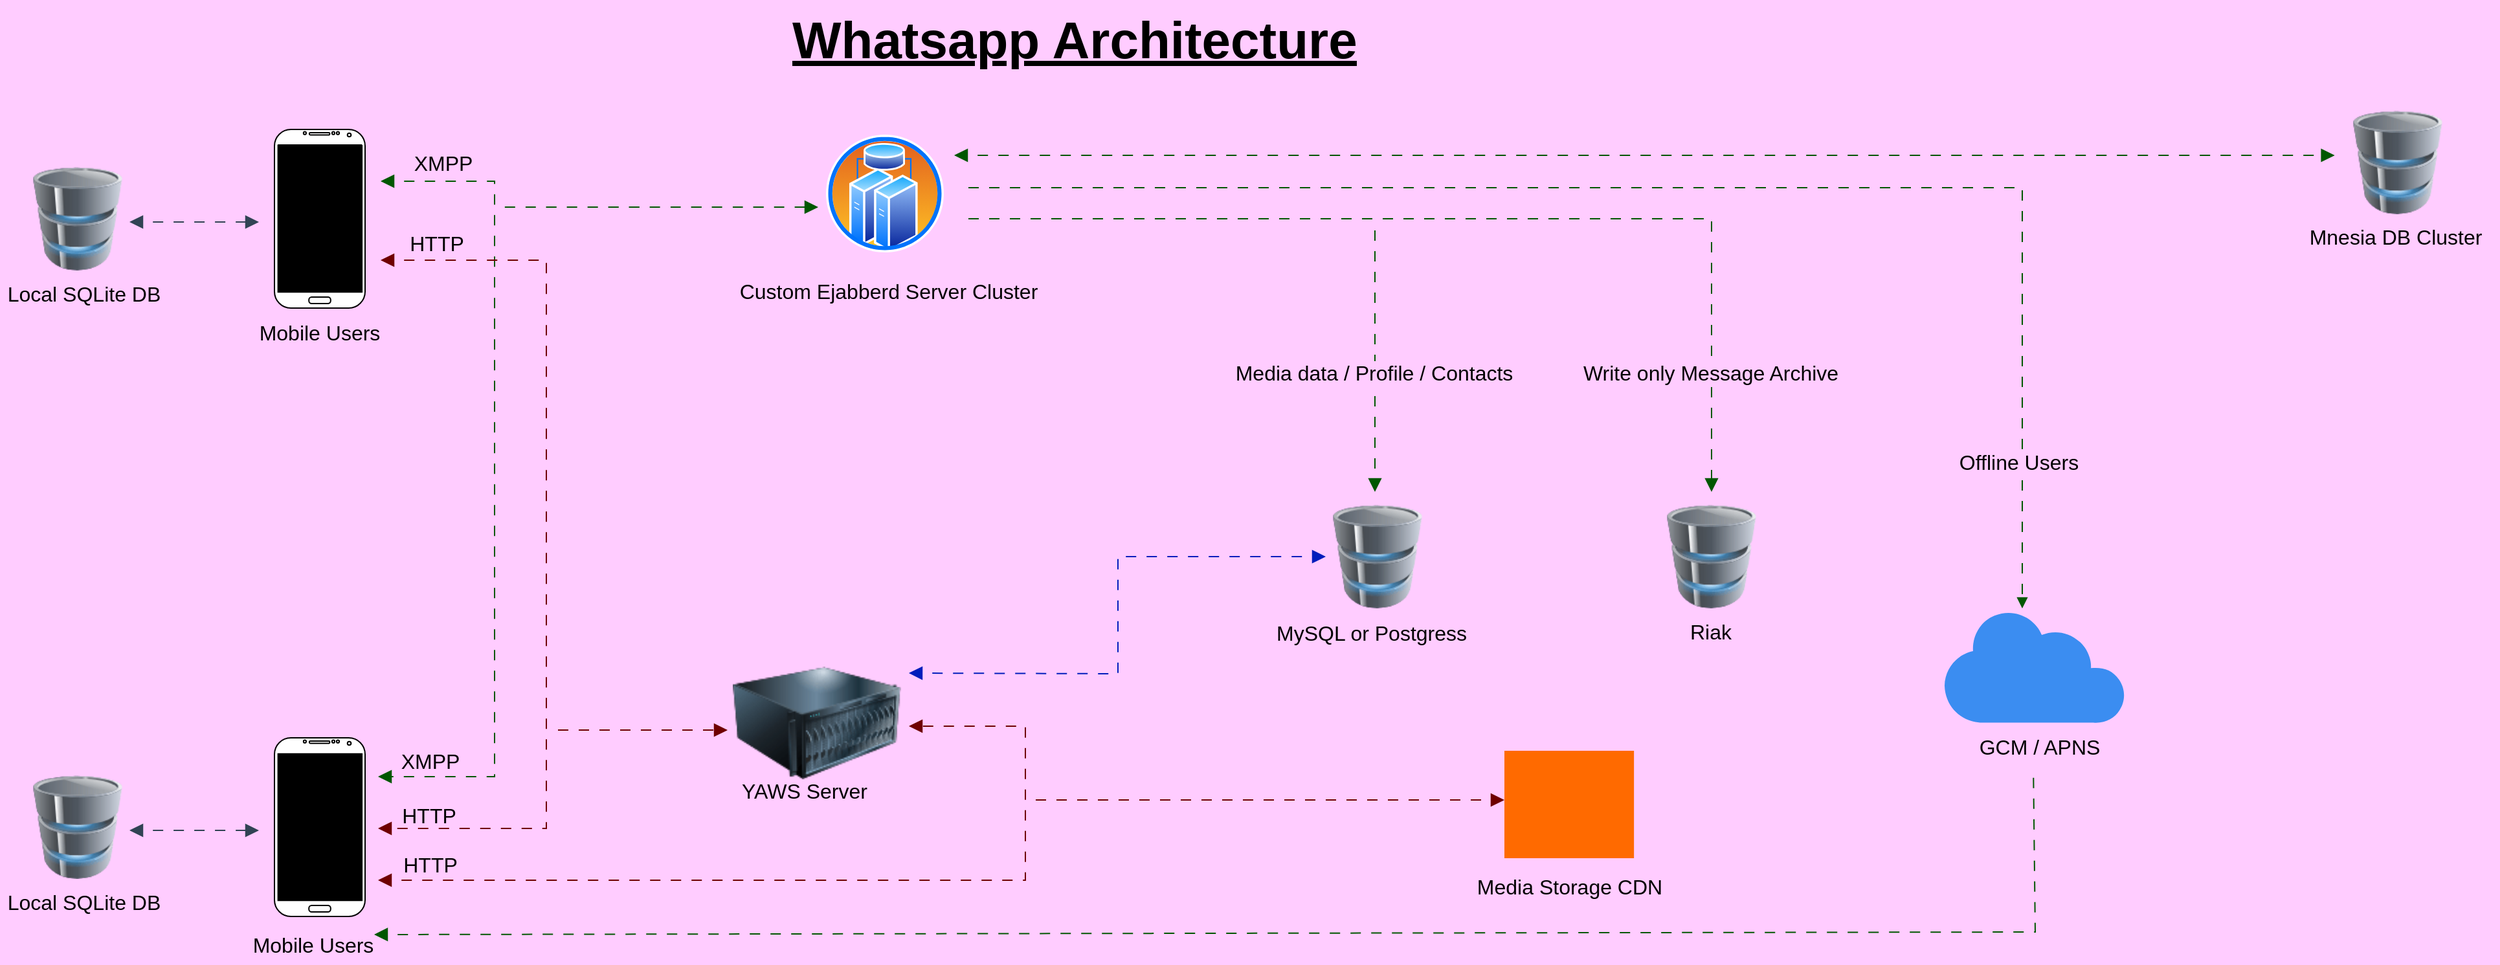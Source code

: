 <mxfile version="24.8.6">
  <diagram id="Ht1M8jgEwFfnCIfOTk4-" name="Page-1">
    <mxGraphModel dx="2333" dy="1987" grid="0" gridSize="10" guides="1" tooltips="1" connect="1" arrows="1" fold="1" page="1" pageScale="1" pageWidth="1169" pageHeight="827" background="#FFCCFF" math="0" shadow="0">
      <root>
        <mxCell id="0" />
        <mxCell id="1" parent="0" />
        <mxCell id="_X6kVFaS-KWYFm75VmPG-21" value="" style="edgeStyle=orthogonalEdgeStyle;html=1;endArrow=block;elbow=vertical;startArrow=block;startFill=1;endFill=1;strokeColor=#005700;rounded=0;fontSize=12;startSize=8;endSize=8;flowAnimation=1;fillColor=#008a00;" parent="1" edge="1">
          <mxGeometry width="100" relative="1" as="geometry">
            <mxPoint x="332" y="-680" as="sourcePoint" />
            <mxPoint x="330" y="-220" as="targetPoint" />
            <Array as="points">
              <mxPoint x="420" y="-680" />
              <mxPoint x="420" y="-220" />
              <mxPoint x="332" y="-220" />
            </Array>
          </mxGeometry>
        </mxCell>
        <mxCell id="_X6kVFaS-KWYFm75VmPG-24" value="XMPP" style="text;html=1;align=center;verticalAlign=middle;resizable=0;points=[];autosize=1;strokeColor=none;fillColor=none;fontSize=16;" parent="1" vertex="1">
          <mxGeometry x="345" y="-709.5" width="70" height="30" as="geometry" />
        </mxCell>
        <mxCell id="_X6kVFaS-KWYFm75VmPG-25" value="HTTP" style="text;html=1;align=center;verticalAlign=middle;resizable=0;points=[];autosize=1;strokeColor=none;fillColor=none;fontSize=16;" parent="1" vertex="1">
          <mxGeometry x="340" y="-647" width="70" height="30" as="geometry" />
        </mxCell>
        <mxCell id="_X6kVFaS-KWYFm75VmPG-26" value="XMPP" style="text;html=1;align=center;verticalAlign=middle;resizable=0;points=[];autosize=1;strokeColor=none;fillColor=none;fontSize=16;" parent="1" vertex="1">
          <mxGeometry x="335" y="-247" width="70" height="30" as="geometry" />
        </mxCell>
        <mxCell id="_X6kVFaS-KWYFm75VmPG-27" value="HTTP" style="text;html=1;align=center;verticalAlign=middle;resizable=0;points=[];autosize=1;strokeColor=none;fillColor=none;fontSize=16;" parent="1" vertex="1">
          <mxGeometry x="334" y="-205" width="70" height="30" as="geometry" />
        </mxCell>
        <mxCell id="_X6kVFaS-KWYFm75VmPG-30" value="" style="edgeStyle=orthogonalEdgeStyle;html=1;endArrow=block;elbow=vertical;startArrow=block;startFill=1;endFill=1;strokeColor=#6F0000;rounded=0;fontSize=12;startSize=8;endSize=8;flowAnimation=1;fillColor=#a20025;" parent="1" edge="1">
          <mxGeometry width="100" relative="1" as="geometry">
            <mxPoint x="332" y="-619" as="sourcePoint" />
            <mxPoint x="330" y="-180" as="targetPoint" />
            <Array as="points">
              <mxPoint x="460" y="-619" />
              <mxPoint x="460" y="-180" />
              <mxPoint x="332" y="-180" />
            </Array>
          </mxGeometry>
        </mxCell>
        <mxCell id="_X6kVFaS-KWYFm75VmPG-31" value="" style="edgeStyle=orthogonalEdgeStyle;html=1;endArrow=block;elbow=vertical;startArrow=none;endFill=1;rounded=0;fontSize=12;startSize=8;endSize=8;curved=1;flowAnimation=1;fillColor=#008a00;strokeColor=#005700;" parent="1" edge="1">
          <mxGeometry width="100" relative="1" as="geometry">
            <mxPoint x="420" y="-660" as="sourcePoint" />
            <mxPoint x="670" y="-660" as="targetPoint" />
          </mxGeometry>
        </mxCell>
        <mxCell id="_X6kVFaS-KWYFm75VmPG-35" value="Custom Ejabberd Server Cluster" style="text;html=1;align=center;verticalAlign=middle;resizable=0;points=[];autosize=1;strokeColor=none;fillColor=none;fontSize=16;" parent="1" vertex="1">
          <mxGeometry x="599" y="-610" width="250" height="30" as="geometry" />
        </mxCell>
        <mxCell id="_X6kVFaS-KWYFm75VmPG-37" value="" style="image;aspect=fixed;perimeter=ellipsePerimeter;html=1;align=center;shadow=0;dashed=0;spacingTop=3;image=img/lib/active_directory/cluster_server.svg;" parent="1" vertex="1">
          <mxGeometry x="676" y="-716" width="91" height="91" as="geometry" />
        </mxCell>
        <mxCell id="_X6kVFaS-KWYFm75VmPG-39" value="" style="html=1;endArrow=block;elbow=vertical;startArrow=none;endFill=1;rounded=0;fontSize=12;startSize=8;endSize=8;flowAnimation=1;fillColor=#a20025;strokeColor=#6F0000;" parent="1" edge="1">
          <mxGeometry width="100" relative="1" as="geometry">
            <mxPoint x="461" y="-256" as="sourcePoint" />
            <mxPoint x="600" y="-256" as="targetPoint" />
          </mxGeometry>
        </mxCell>
        <mxCell id="_X6kVFaS-KWYFm75VmPG-43" value="" style="image;html=1;image=img/lib/clip_art/computers/Server_128x128.png" parent="1" vertex="1">
          <mxGeometry x="604" y="-318" width="130" height="113" as="geometry" />
        </mxCell>
        <mxCell id="_X6kVFaS-KWYFm75VmPG-44" value="YAWS Server" style="text;html=1;align=center;verticalAlign=middle;resizable=0;points=[];autosize=1;strokeColor=none;fillColor=none;fontSize=16;" parent="1" vertex="1">
          <mxGeometry x="599" y="-224" width="120" height="30" as="geometry" />
        </mxCell>
        <mxCell id="_X6kVFaS-KWYFm75VmPG-46" value="" style="edgeStyle=orthogonalEdgeStyle;html=1;endArrow=block;startArrow=block;startFill=1;endFill=1;strokeColor=#6F0000;rounded=0;fontSize=12;startSize=8;endSize=8;flowAnimation=1;fillColor=#a20025;" parent="1" edge="1">
          <mxGeometry width="100" relative="1" as="geometry">
            <mxPoint x="330" y="-140" as="sourcePoint" />
            <mxPoint x="740" y="-259" as="targetPoint" />
            <Array as="points">
              <mxPoint x="330" y="-140" />
              <mxPoint x="830" y="-140" />
              <mxPoint x="830" y="-259" />
            </Array>
          </mxGeometry>
        </mxCell>
        <mxCell id="_X6kVFaS-KWYFm75VmPG-47" value="HTTP" style="text;html=1;align=center;verticalAlign=middle;resizable=0;points=[];autosize=1;strokeColor=none;fillColor=none;fontSize=16;" parent="1" vertex="1">
          <mxGeometry x="335" y="-167" width="70" height="30" as="geometry" />
        </mxCell>
        <mxCell id="_X6kVFaS-KWYFm75VmPG-49" value="" style="points=[];aspect=fixed;html=1;align=center;shadow=0;dashed=0;fillColor=#FF6A00;strokeColor=none;shape=mxgraph.alibaba_cloud.cdn_content_distribution_network;" parent="1" vertex="1">
          <mxGeometry x="1200" y="-240" width="100.08" height="83" as="geometry" />
        </mxCell>
        <mxCell id="_X6kVFaS-KWYFm75VmPG-50" value="" style="html=1;endArrow=block;elbow=vertical;startArrow=none;endFill=1;strokeColor=#6F0000;rounded=0;fontSize=12;startSize=8;endSize=8;flowAnimation=1;fillColor=#a20025;" parent="1" edge="1">
          <mxGeometry width="100" relative="1" as="geometry">
            <mxPoint x="830" y="-202" as="sourcePoint" />
            <mxPoint x="1200" y="-202" as="targetPoint" />
          </mxGeometry>
        </mxCell>
        <mxCell id="_X6kVFaS-KWYFm75VmPG-51" value="Media Storage CDN" style="text;html=1;align=center;verticalAlign=middle;resizable=0;points=[];autosize=1;strokeColor=none;fillColor=none;fontSize=16;" parent="1" vertex="1">
          <mxGeometry x="1165.04" y="-150" width="170" height="30" as="geometry" />
        </mxCell>
        <mxCell id="_X6kVFaS-KWYFm75VmPG-54" value="" style="html=1;endArrow=block;elbow=vertical;startArrow=none;endFill=1;strokeColor=#005700;rounded=0;fontSize=12;startSize=8;endSize=8;fillColor=#008a00;flowAnimation=1;" parent="1" edge="1">
          <mxGeometry width="100" relative="1" as="geometry">
            <mxPoint x="778" y="-651" as="sourcePoint" />
            <mxPoint x="1360" y="-440" as="targetPoint" />
            <Array as="points">
              <mxPoint x="1360" y="-651" />
            </Array>
          </mxGeometry>
        </mxCell>
        <mxCell id="_X6kVFaS-KWYFm75VmPG-105" value="Write only Message Archive" style="edgeLabel;html=1;align=center;verticalAlign=middle;resizable=0;points=[];fontSize=16;labelBackgroundColor=#FFCCFF;" parent="_X6kVFaS-KWYFm75VmPG-54" vertex="1" connectable="0">
          <mxGeometry x="0.744" y="-1" relative="1" as="geometry">
            <mxPoint y="9" as="offset" />
          </mxGeometry>
        </mxCell>
        <mxCell id="_X6kVFaS-KWYFm75VmPG-56" value="" style="sketch=0;html=1;aspect=fixed;strokeColor=none;shadow=0;fillColor=#3B8DF1;verticalAlign=top;labelPosition=center;verticalLabelPosition=bottom;shape=mxgraph.gcp2.cloud_messaging" parent="1" vertex="1">
          <mxGeometry x="1540" y="-351" width="140.63" height="90" as="geometry" />
        </mxCell>
        <mxCell id="_X6kVFaS-KWYFm75VmPG-62" value="" style="html=1;endArrow=block;elbow=vertical;startArrow=none;endFill=1;strokeColor=#005700;rounded=0;fontSize=12;flowAnimation=1;fillColor=#008a00;" parent="1" edge="1">
          <mxGeometry width="100" relative="1" as="geometry">
            <mxPoint x="778" y="-675" as="sourcePoint" />
            <mxPoint x="1600" y="-350" as="targetPoint" />
            <Array as="points">
              <mxPoint x="1600" y="-675" />
            </Array>
          </mxGeometry>
        </mxCell>
        <mxCell id="_X6kVFaS-KWYFm75VmPG-65" value="Offline Users" style="edgeLabel;html=1;align=center;verticalAlign=middle;resizable=0;points=[];fontSize=16;labelBackgroundColor=#FFCCFF;" parent="_X6kVFaS-KWYFm75VmPG-62" vertex="1" connectable="0">
          <mxGeometry x="0.753" y="2" relative="1" as="geometry">
            <mxPoint x="-5" y="28" as="offset" />
          </mxGeometry>
        </mxCell>
        <mxCell id="_X6kVFaS-KWYFm75VmPG-64" value="GCM / APNS" style="text;html=1;align=center;verticalAlign=middle;resizable=0;points=[];autosize=1;strokeColor=none;fillColor=none;fontSize=16;strokeWidth=1;" parent="1" vertex="1">
          <mxGeometry x="1553" y="-258" width="120" height="30" as="geometry" />
        </mxCell>
        <mxCell id="_X6kVFaS-KWYFm75VmPG-7" value="" style="image;html=1;image=img/lib/clip_art/computers/Database_128x128.png" parent="1" vertex="1">
          <mxGeometry x="58" y="-221" width="80" height="80" as="geometry" />
        </mxCell>
        <mxCell id="_X6kVFaS-KWYFm75VmPG-8" value="" style="edgeStyle=orthogonalEdgeStyle;html=1;endArrow=block;elbow=vertical;startArrow=block;startFill=1;endFill=1;strokeColor=#314354;rounded=0;fontSize=12;startSize=8;endSize=8;curved=1;flowAnimation=1;fillColor=#647687;" parent="1" edge="1">
          <mxGeometry width="100" relative="1" as="geometry">
            <mxPoint x="138" y="-178.5" as="sourcePoint" />
            <mxPoint x="238" y="-178.5" as="targetPoint" />
          </mxGeometry>
        </mxCell>
        <mxCell id="_X6kVFaS-KWYFm75VmPG-9" value="" style="verticalLabelPosition=bottom;verticalAlign=top;html=1;shadow=0;dashed=0;strokeWidth=1;shape=mxgraph.android.phone2;" parent="1" vertex="1">
          <mxGeometry x="250" y="-250" width="70" height="138" as="geometry" />
        </mxCell>
        <mxCell id="_X6kVFaS-KWYFm75VmPG-10" value="Local SQLite DB" style="text;html=1;align=center;verticalAlign=middle;whiteSpace=wrap;rounded=0;fontSize=16;" parent="1" vertex="1">
          <mxGeometry x="38" y="-138.5" width="130" height="30" as="geometry" />
        </mxCell>
        <mxCell id="_X6kVFaS-KWYFm75VmPG-11" value="Mobile Users" style="text;html=1;align=center;verticalAlign=middle;whiteSpace=wrap;rounded=0;fontSize=16;" parent="1" vertex="1">
          <mxGeometry x="220" y="-105.5" width="120" height="30" as="geometry" />
        </mxCell>
        <mxCell id="_X6kVFaS-KWYFm75VmPG-63" value="" style="html=1;endArrow=none;elbow=vertical;startArrow=block;startFill=1;strokeColor=#005700;rounded=0;fontSize=12;startSize=8;endSize=8;flowAnimation=1;fillColor=#008a00;entryX=0.463;entryY=1.028;entryDx=0;entryDy=0;entryPerimeter=0;" parent="1" target="_X6kVFaS-KWYFm75VmPG-64" edge="1">
          <mxGeometry width="100" relative="1" as="geometry">
            <mxPoint x="327" y="-98" as="sourcePoint" />
            <mxPoint x="1610" y="-220" as="targetPoint" />
            <Array as="points">
              <mxPoint x="1610" y="-100" />
            </Array>
          </mxGeometry>
        </mxCell>
        <mxCell id="_X6kVFaS-KWYFm75VmPG-91" value="" style="image;html=1;image=img/lib/clip_art/computers/Database_128x128.png" parent="1" vertex="1">
          <mxGeometry x="1850" y="-734.5" width="80" height="80" as="geometry" />
        </mxCell>
        <mxCell id="_X6kVFaS-KWYFm75VmPG-92" value="" style="image;html=1;image=img/lib/clip_art/computers/Database_128x128.png" parent="1" vertex="1">
          <mxGeometry x="1062" y="-430" width="80" height="80" as="geometry" />
        </mxCell>
        <mxCell id="_X6kVFaS-KWYFm75VmPG-93" value="" style="image;html=1;image=img/lib/clip_art/computers/Database_128x128.png" parent="1" vertex="1">
          <mxGeometry x="1320" y="-430" width="80" height="80" as="geometry" />
        </mxCell>
        <mxCell id="_X6kVFaS-KWYFm75VmPG-94" value="Mnesia DB Cluster" style="text;html=1;align=center;verticalAlign=middle;resizable=0;points=[];autosize=1;strokeColor=none;fillColor=none;fontSize=16;" parent="1" vertex="1">
          <mxGeometry x="1808" y="-652" width="160" height="30" as="geometry" />
        </mxCell>
        <mxCell id="_X6kVFaS-KWYFm75VmPG-97" value="" style="html=1;endArrow=block;elbow=vertical;startArrow=block;startFill=1;endFill=1;strokeColor=#005700;rounded=0;fontSize=12;startSize=8;endSize=8;fillColor=#008a00;flowAnimation=1;" parent="1" edge="1">
          <mxGeometry width="100" relative="1" as="geometry">
            <mxPoint x="775" y="-700" as="sourcePoint" />
            <mxPoint x="1841.333" y="-700" as="targetPoint" />
          </mxGeometry>
        </mxCell>
        <mxCell id="_X6kVFaS-KWYFm75VmPG-98" value="" style="html=1;endArrow=block;elbow=vertical;startArrow=none;endFill=1;strokeColor=#005700;rounded=0;fontSize=12;startSize=8;endSize=8;fillColor=#008a00;flowAnimation=1;" parent="1" edge="1">
          <mxGeometry width="100" relative="1" as="geometry">
            <mxPoint x="1100" y="-650" as="sourcePoint" />
            <mxPoint x="1100" y="-440" as="targetPoint" />
          </mxGeometry>
        </mxCell>
        <mxCell id="_X6kVFaS-KWYFm75VmPG-104" value="Media data / Profile / Contacts" style="edgeLabel;html=1;align=center;verticalAlign=middle;resizable=0;points=[];fontSize=16;labelBackgroundColor=#FFCCFF;" parent="_X6kVFaS-KWYFm75VmPG-98" vertex="1" connectable="0">
          <mxGeometry x="0.116" y="-3" relative="1" as="geometry">
            <mxPoint x="2" y="1" as="offset" />
          </mxGeometry>
        </mxCell>
        <mxCell id="_X6kVFaS-KWYFm75VmPG-99" value="" style="edgeStyle=orthogonalEdgeStyle;html=1;endArrow=block;elbow=vertical;startArrow=block;startFill=1;endFill=1;strokeColor=#001DBC;rounded=0;fontSize=12;startSize=8;endSize=8;entryX=0;entryY=0.5;entryDx=0;entryDy=0;flowAnimation=1;fillColor=#0050ef;" parent="1" target="_X6kVFaS-KWYFm75VmPG-92" edge="1">
          <mxGeometry width="100" relative="1" as="geometry">
            <mxPoint x="740" y="-300" as="sourcePoint" />
            <mxPoint x="850" y="-400" as="targetPoint" />
          </mxGeometry>
        </mxCell>
        <mxCell id="_X6kVFaS-KWYFm75VmPG-100" value="MySQL or Postgress" style="text;html=1;align=center;verticalAlign=middle;resizable=0;points=[];autosize=1;strokeColor=none;fillColor=none;fontSize=16;" parent="1" vertex="1">
          <mxGeometry x="1012" y="-346" width="170" height="30" as="geometry" />
        </mxCell>
        <mxCell id="_X6kVFaS-KWYFm75VmPG-103" value="Riak" style="text;html=1;align=center;verticalAlign=middle;resizable=0;points=[];autosize=1;strokeColor=none;fillColor=none;fontSize=16;" parent="1" vertex="1">
          <mxGeometry x="1329" y="-347" width="60" height="30" as="geometry" />
        </mxCell>
        <mxCell id="Mzy8vlkz-HstG0ntQxXo-2" value="" style="image;html=1;image=img/lib/clip_art/computers/Database_128x128.png" parent="1" vertex="1">
          <mxGeometry x="58" y="-691" width="80" height="80" as="geometry" />
        </mxCell>
        <mxCell id="Mzy8vlkz-HstG0ntQxXo-4" value="" style="edgeStyle=orthogonalEdgeStyle;html=1;endArrow=block;elbow=vertical;startArrow=block;startFill=1;endFill=1;strokeColor=#314354;rounded=0;fontSize=12;startSize=8;endSize=8;curved=1;flowAnimation=1;fillColor=#647687;" parent="1" edge="1">
          <mxGeometry width="100" relative="1" as="geometry">
            <mxPoint x="138" y="-648.5" as="sourcePoint" />
            <mxPoint x="238" y="-648.5" as="targetPoint" />
          </mxGeometry>
        </mxCell>
        <mxCell id="_X6kVFaS-KWYFm75VmPG-1" value="" style="verticalLabelPosition=bottom;verticalAlign=top;html=1;shadow=0;dashed=0;strokeWidth=1;shape=mxgraph.android.phone2;" parent="1" vertex="1">
          <mxGeometry x="250" y="-720" width="70" height="138" as="geometry" />
        </mxCell>
        <mxCell id="_X6kVFaS-KWYFm75VmPG-5" value="Local SQLite DB" style="text;html=1;align=center;verticalAlign=middle;whiteSpace=wrap;rounded=0;fontSize=16;" parent="1" vertex="1">
          <mxGeometry x="38" y="-608.5" width="130" height="30" as="geometry" />
        </mxCell>
        <mxCell id="_X6kVFaS-KWYFm75VmPG-6" value="Mobile Users" style="text;html=1;align=center;verticalAlign=middle;whiteSpace=wrap;rounded=0;fontSize=16;" parent="1" vertex="1">
          <mxGeometry x="225" y="-578.5" width="120" height="30" as="geometry" />
        </mxCell>
        <mxCell id="_X6kVFaS-KWYFm75VmPG-106" value="" style="whiteSpace=wrap;html=1;fillColor=#000000;" parent="1" vertex="1">
          <mxGeometry x="253" y="-708" width="64" height="113" as="geometry" />
        </mxCell>
        <mxCell id="_X6kVFaS-KWYFm75VmPG-107" value="" style="whiteSpace=wrap;html=1;fillColor=#000000;" parent="1" vertex="1">
          <mxGeometry x="253" y="-237.5" width="64" height="113" as="geometry" />
        </mxCell>
        <mxCell id="hNmUEJal4Xya0sNj4hiR-1" value="&lt;h1 style=&quot;margin-top: 0px;&quot;&gt;&lt;font style=&quot;font-size: 40px;&quot;&gt;&lt;u&gt;Whatsapp Architecture&lt;/u&gt;&lt;/font&gt;&lt;/h1&gt;" style="text;html=1;whiteSpace=wrap;overflow=hidden;rounded=0;" vertex="1" parent="1">
          <mxGeometry x="648" y="-820" width="458" height="61" as="geometry" />
        </mxCell>
      </root>
    </mxGraphModel>
  </diagram>
</mxfile>
